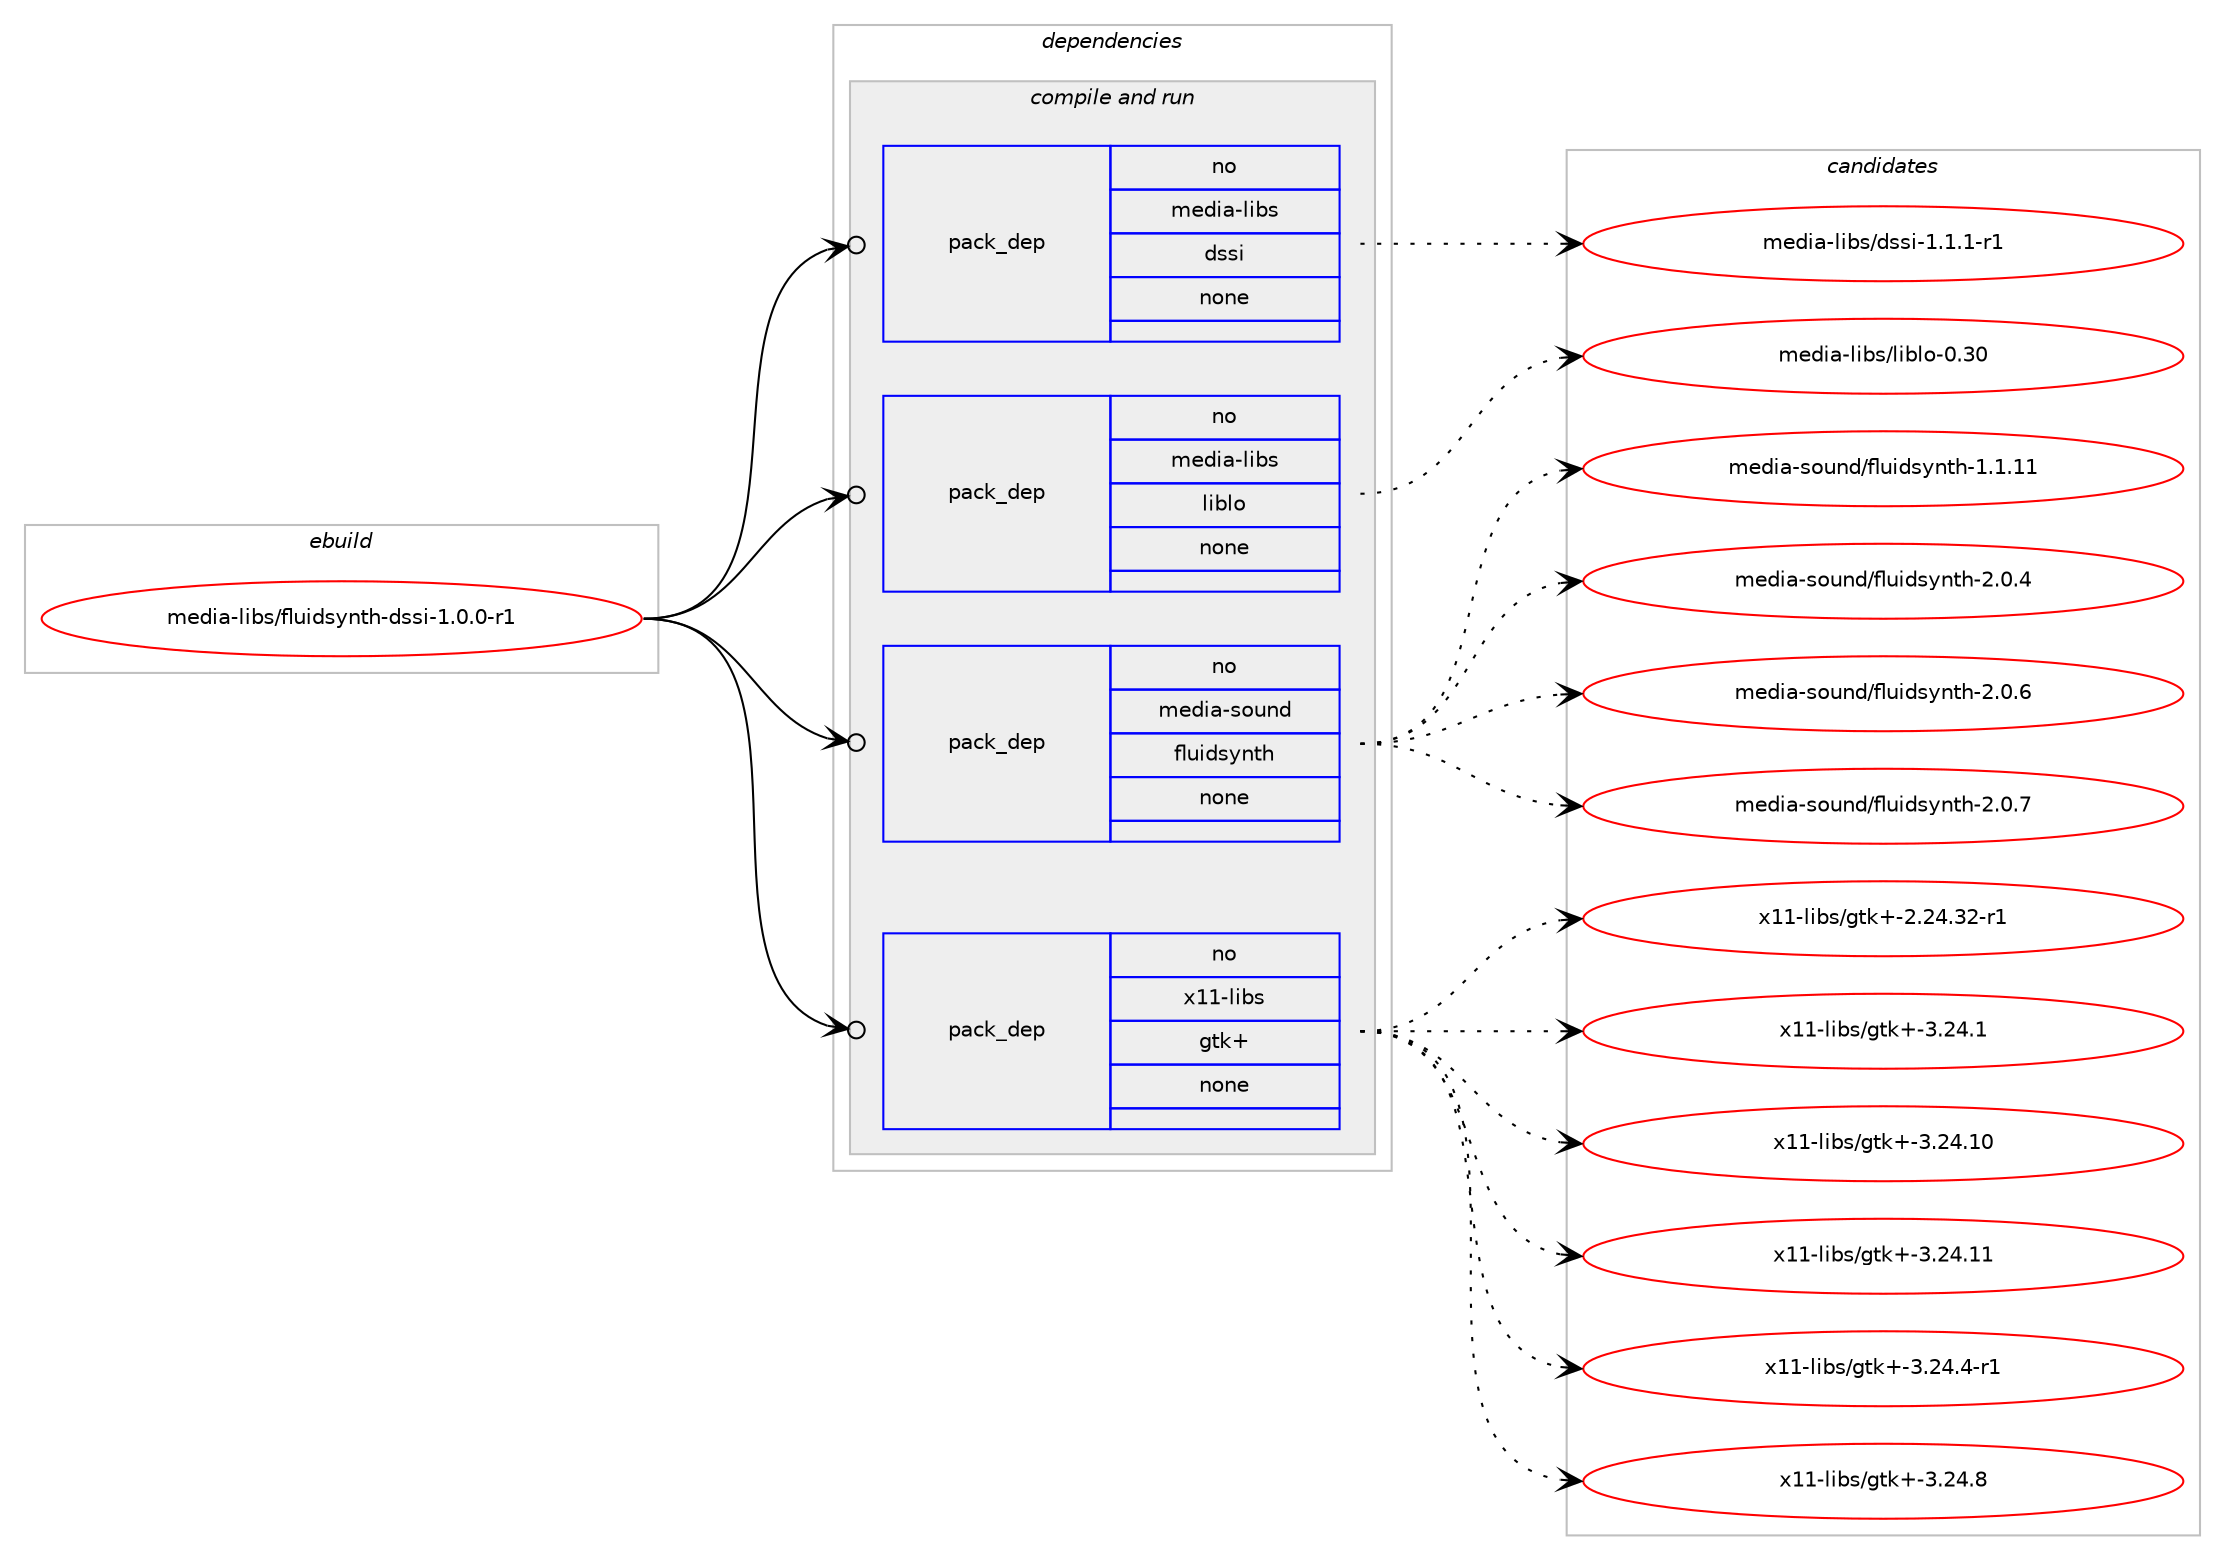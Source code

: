 digraph prolog {

# *************
# Graph options
# *************

newrank=true;
concentrate=true;
compound=true;
graph [rankdir=LR,fontname=Helvetica,fontsize=10,ranksep=1.5];#, ranksep=2.5, nodesep=0.2];
edge  [arrowhead=vee];
node  [fontname=Helvetica,fontsize=10];

# **********
# The ebuild
# **********

subgraph cluster_leftcol {
color=gray;
rank=same;
label=<<i>ebuild</i>>;
id [label="media-libs/fluidsynth-dssi-1.0.0-r1", color=red, width=4, href="../media-libs/fluidsynth-dssi-1.0.0-r1.svg"];
}

# ****************
# The dependencies
# ****************

subgraph cluster_midcol {
color=gray;
label=<<i>dependencies</i>>;
subgraph cluster_compile {
fillcolor="#eeeeee";
style=filled;
label=<<i>compile</i>>;
}
subgraph cluster_compileandrun {
fillcolor="#eeeeee";
style=filled;
label=<<i>compile and run</i>>;
subgraph pack580544 {
dependency785036 [label=<<TABLE BORDER="0" CELLBORDER="1" CELLSPACING="0" CELLPADDING="4" WIDTH="220"><TR><TD ROWSPAN="6" CELLPADDING="30">pack_dep</TD></TR><TR><TD WIDTH="110">no</TD></TR><TR><TD>media-libs</TD></TR><TR><TD>dssi</TD></TR><TR><TD>none</TD></TR><TR><TD></TD></TR></TABLE>>, shape=none, color=blue];
}
id:e -> dependency785036:w [weight=20,style="solid",arrowhead="odotvee"];
subgraph pack580545 {
dependency785037 [label=<<TABLE BORDER="0" CELLBORDER="1" CELLSPACING="0" CELLPADDING="4" WIDTH="220"><TR><TD ROWSPAN="6" CELLPADDING="30">pack_dep</TD></TR><TR><TD WIDTH="110">no</TD></TR><TR><TD>media-libs</TD></TR><TR><TD>liblo</TD></TR><TR><TD>none</TD></TR><TR><TD></TD></TR></TABLE>>, shape=none, color=blue];
}
id:e -> dependency785037:w [weight=20,style="solid",arrowhead="odotvee"];
subgraph pack580546 {
dependency785038 [label=<<TABLE BORDER="0" CELLBORDER="1" CELLSPACING="0" CELLPADDING="4" WIDTH="220"><TR><TD ROWSPAN="6" CELLPADDING="30">pack_dep</TD></TR><TR><TD WIDTH="110">no</TD></TR><TR><TD>media-sound</TD></TR><TR><TD>fluidsynth</TD></TR><TR><TD>none</TD></TR><TR><TD></TD></TR></TABLE>>, shape=none, color=blue];
}
id:e -> dependency785038:w [weight=20,style="solid",arrowhead="odotvee"];
subgraph pack580547 {
dependency785039 [label=<<TABLE BORDER="0" CELLBORDER="1" CELLSPACING="0" CELLPADDING="4" WIDTH="220"><TR><TD ROWSPAN="6" CELLPADDING="30">pack_dep</TD></TR><TR><TD WIDTH="110">no</TD></TR><TR><TD>x11-libs</TD></TR><TR><TD>gtk+</TD></TR><TR><TD>none</TD></TR><TR><TD></TD></TR></TABLE>>, shape=none, color=blue];
}
id:e -> dependency785039:w [weight=20,style="solid",arrowhead="odotvee"];
}
subgraph cluster_run {
fillcolor="#eeeeee";
style=filled;
label=<<i>run</i>>;
}
}

# **************
# The candidates
# **************

subgraph cluster_choices {
rank=same;
color=gray;
label=<<i>candidates</i>>;

subgraph choice580544 {
color=black;
nodesep=1;
choice109101100105974510810598115471001151151054549464946494511449 [label="media-libs/dssi-1.1.1-r1", color=red, width=4,href="../media-libs/dssi-1.1.1-r1.svg"];
dependency785036:e -> choice109101100105974510810598115471001151151054549464946494511449:w [style=dotted,weight="100"];
}
subgraph choice580545 {
color=black;
nodesep=1;
choice10910110010597451081059811547108105981081114548465148 [label="media-libs/liblo-0.30", color=red, width=4,href="../media-libs/liblo-0.30.svg"];
dependency785037:e -> choice10910110010597451081059811547108105981081114548465148:w [style=dotted,weight="100"];
}
subgraph choice580546 {
color=black;
nodesep=1;
choice10910110010597451151111171101004710210811710510011512111011610445494649464949 [label="media-sound/fluidsynth-1.1.11", color=red, width=4,href="../media-sound/fluidsynth-1.1.11.svg"];
choice109101100105974511511111711010047102108117105100115121110116104455046484652 [label="media-sound/fluidsynth-2.0.4", color=red, width=4,href="../media-sound/fluidsynth-2.0.4.svg"];
choice109101100105974511511111711010047102108117105100115121110116104455046484654 [label="media-sound/fluidsynth-2.0.6", color=red, width=4,href="../media-sound/fluidsynth-2.0.6.svg"];
choice109101100105974511511111711010047102108117105100115121110116104455046484655 [label="media-sound/fluidsynth-2.0.7", color=red, width=4,href="../media-sound/fluidsynth-2.0.7.svg"];
dependency785038:e -> choice10910110010597451151111171101004710210811710510011512111011610445494649464949:w [style=dotted,weight="100"];
dependency785038:e -> choice109101100105974511511111711010047102108117105100115121110116104455046484652:w [style=dotted,weight="100"];
dependency785038:e -> choice109101100105974511511111711010047102108117105100115121110116104455046484654:w [style=dotted,weight="100"];
dependency785038:e -> choice109101100105974511511111711010047102108117105100115121110116104455046484655:w [style=dotted,weight="100"];
}
subgraph choice580547 {
color=black;
nodesep=1;
choice12049494510810598115471031161074345504650524651504511449 [label="x11-libs/gtk+-2.24.32-r1", color=red, width=4,href="../x11-libs/gtk+-2.24.32-r1.svg"];
choice12049494510810598115471031161074345514650524649 [label="x11-libs/gtk+-3.24.1", color=red, width=4,href="../x11-libs/gtk+-3.24.1.svg"];
choice1204949451081059811547103116107434551465052464948 [label="x11-libs/gtk+-3.24.10", color=red, width=4,href="../x11-libs/gtk+-3.24.10.svg"];
choice1204949451081059811547103116107434551465052464949 [label="x11-libs/gtk+-3.24.11", color=red, width=4,href="../x11-libs/gtk+-3.24.11.svg"];
choice120494945108105981154710311610743455146505246524511449 [label="x11-libs/gtk+-3.24.4-r1", color=red, width=4,href="../x11-libs/gtk+-3.24.4-r1.svg"];
choice12049494510810598115471031161074345514650524656 [label="x11-libs/gtk+-3.24.8", color=red, width=4,href="../x11-libs/gtk+-3.24.8.svg"];
dependency785039:e -> choice12049494510810598115471031161074345504650524651504511449:w [style=dotted,weight="100"];
dependency785039:e -> choice12049494510810598115471031161074345514650524649:w [style=dotted,weight="100"];
dependency785039:e -> choice1204949451081059811547103116107434551465052464948:w [style=dotted,weight="100"];
dependency785039:e -> choice1204949451081059811547103116107434551465052464949:w [style=dotted,weight="100"];
dependency785039:e -> choice120494945108105981154710311610743455146505246524511449:w [style=dotted,weight="100"];
dependency785039:e -> choice12049494510810598115471031161074345514650524656:w [style=dotted,weight="100"];
}
}

}
